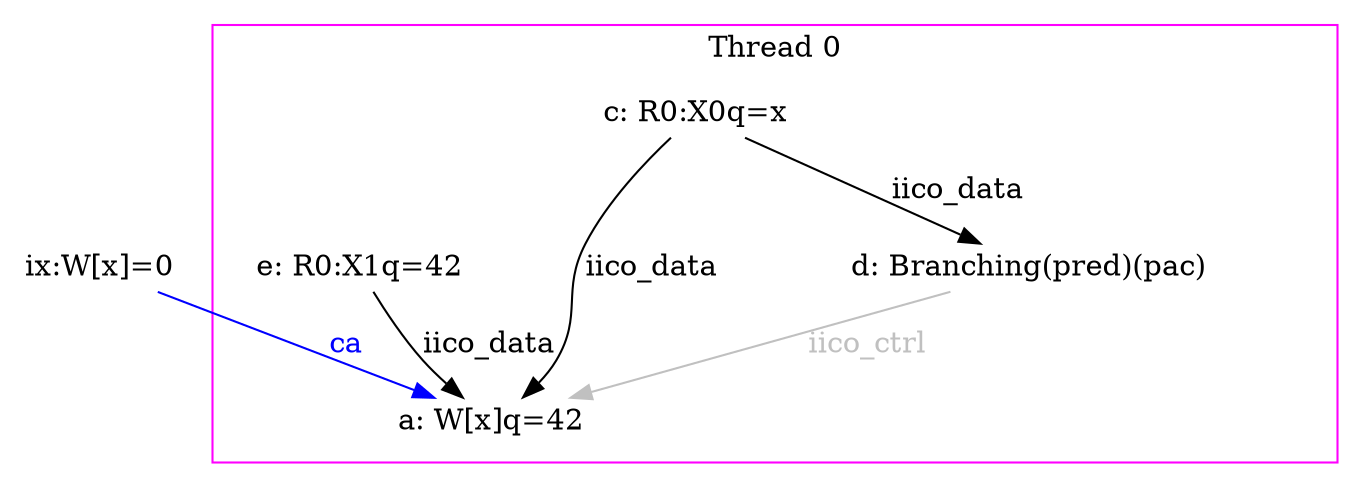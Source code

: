 digraph G {
    eiid1 [label="ix:W[x]=0", shape="none", fixedsize="false", height="0.194444", width="1.166667"];
    subgraph cluster_proc0 { rank=sink; label = "Thread 0"; color=magenta; shape=box;
        eiid0 [label="a: W[x]q=42", shape="none", fixedsize="false", height="0.194444", width="1.555556"];
        eiid2 [label="c: R0:X0q=x", shape="none", fixedsize="false", height="0.194444", width="1.555556"];
        eiid3 [label="d: Branching(pred)(pac)", shape="none", fixedsize="false", height="0.194444", width="3.888889"];
        eiid4 [label="e: R0:X1q=42", shape="none", fixedsize="false", height="0.194444", width="1.750000"];
    }
    eiid2 -> eiid0 [label="iico_data", color="black", fontcolor="black"];
    eiid2 -> eiid3 [label="iico_data", color="black", fontcolor="black"];
    eiid4 -> eiid0 [label="iico_data", color="black", fontcolor="black"];
    eiid3 -> eiid0 [label="iico_ctrl", color="grey", fontcolor="grey"];
    eiid1 -> eiid0 [label="ca", color="blue", fontcolor="blue"];
}
